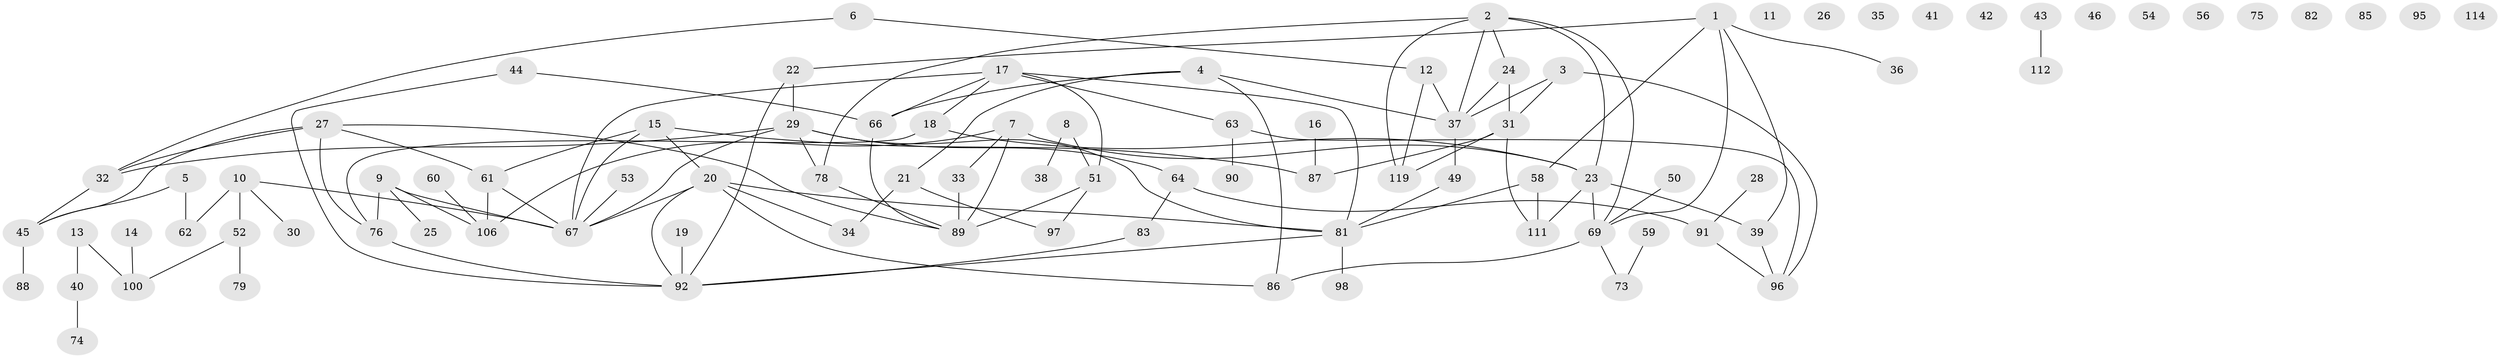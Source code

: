 // original degree distribution, {5: 0.05426356589147287, 3: 0.21705426356589147, 4: 0.13953488372093023, 2: 0.2248062015503876, 0: 0.10077519379844961, 1: 0.21705426356589147, 6: 0.03875968992248062, 7: 0.007751937984496124}
// Generated by graph-tools (version 1.1) at 2025/16/03/04/25 18:16:29]
// undirected, 90 vertices, 118 edges
graph export_dot {
graph [start="1"]
  node [color=gray90,style=filled];
  1;
  2 [super="+93"];
  3 [super="+71"];
  4;
  5;
  6;
  7;
  8 [super="+70"];
  9;
  10;
  11;
  12;
  13;
  14;
  15 [super="+123"];
  16;
  17 [super="+105"];
  18;
  19;
  20;
  21 [super="+55"];
  22;
  23;
  24;
  25;
  26;
  27 [super="+65"];
  28;
  29;
  30;
  31;
  32;
  33;
  34;
  35;
  36;
  37 [super="+47+128+57"];
  38 [super="+72"];
  39;
  40;
  41;
  42;
  43;
  44;
  45 [super="+127+48"];
  46;
  49;
  50;
  51 [super="+68"];
  52;
  53;
  54;
  56;
  58;
  59;
  60;
  61;
  62;
  63;
  64 [super="+80"];
  66 [super="+94"];
  67 [super="+107"];
  69 [super="+109+101"];
  73 [super="+102"];
  74;
  75;
  76;
  78 [super="+115"];
  79;
  81 [super="+84"];
  82;
  83;
  85;
  86 [super="+125"];
  87;
  88;
  89 [super="+117"];
  90;
  91;
  92 [super="+104"];
  95;
  96;
  97;
  98;
  100 [super="+103"];
  106 [super="+121"];
  111;
  112;
  114;
  119 [super="+126"];
  1 -- 22;
  1 -- 36;
  1 -- 39;
  1 -- 58;
  1 -- 69;
  2 -- 23;
  2 -- 78;
  2 -- 119;
  2 -- 24;
  2 -- 69;
  2 -- 37;
  3 -- 31;
  3 -- 37;
  3 -- 96;
  4 -- 37;
  4 -- 66;
  4 -- 86;
  4 -- 21;
  5 -- 62;
  5 -- 45;
  6 -- 12;
  6 -- 32;
  7 -- 23;
  7 -- 33;
  7 -- 106;
  7 -- 89;
  8 -- 38;
  8 -- 51;
  9 -- 25;
  9 -- 76;
  9 -- 106;
  9 -- 67;
  10 -- 30;
  10 -- 52;
  10 -- 62;
  10 -- 67;
  12 -- 119;
  12 -- 37;
  13 -- 40;
  13 -- 100;
  14 -- 100;
  15 -- 20;
  15 -- 61;
  15 -- 87;
  15 -- 67;
  16 -- 87;
  17 -- 63;
  17 -- 81;
  17 -- 66;
  17 -- 18;
  17 -- 51;
  17 -- 67;
  18 -- 23;
  18 -- 76;
  19 -- 92;
  20 -- 34;
  20 -- 67;
  20 -- 81;
  20 -- 86;
  20 -- 92;
  21 -- 97;
  21 -- 34;
  22 -- 29;
  22 -- 92;
  23 -- 39;
  23 -- 111;
  23 -- 69;
  24 -- 31;
  24 -- 37;
  27 -- 32;
  27 -- 89;
  27 -- 76;
  27 -- 61;
  27 -- 45;
  28 -- 91;
  29 -- 32;
  29 -- 81;
  29 -- 78;
  29 -- 67;
  29 -- 64;
  31 -- 87;
  31 -- 111;
  31 -- 119;
  32 -- 45;
  33 -- 89;
  37 -- 49;
  39 -- 96;
  40 -- 74;
  43 -- 112;
  44 -- 66;
  44 -- 92;
  45 -- 88;
  49 -- 81;
  50 -- 69;
  51 -- 97;
  51 -- 89;
  52 -- 79;
  52 -- 100;
  53 -- 67;
  58 -- 111;
  58 -- 81;
  59 -- 73;
  60 -- 106;
  61 -- 106;
  61 -- 67;
  63 -- 90;
  63 -- 96;
  64 -- 91;
  64 -- 83;
  66 -- 89;
  69 -- 73;
  69 -- 86;
  76 -- 92;
  78 -- 89;
  81 -- 98;
  81 -- 92;
  83 -- 92;
  91 -- 96;
}

